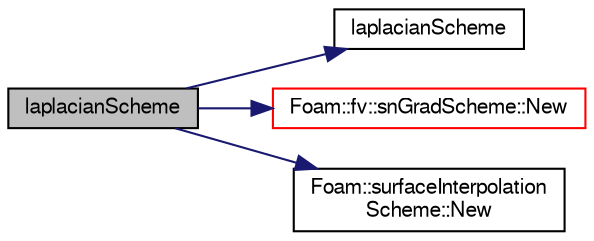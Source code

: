 digraph "laplacianScheme"
{
  bgcolor="transparent";
  edge [fontname="FreeSans",fontsize="10",labelfontname="FreeSans",labelfontsize="10"];
  node [fontname="FreeSans",fontsize="10",shape=record];
  rankdir="LR";
  Node5 [label="laplacianScheme",height=0.2,width=0.4,color="black", fillcolor="grey75", style="filled", fontcolor="black"];
  Node5 -> Node6 [color="midnightblue",fontsize="10",style="solid",fontname="FreeSans"];
  Node6 [label="laplacianScheme",height=0.2,width=0.4,color="black",URL="$a22582.html#a46a7e53115198005afce618837355f98",tooltip="Disallow copy construct. "];
  Node5 -> Node7 [color="midnightblue",fontsize="10",style="solid",fontname="FreeSans"];
  Node7 [label="Foam::fv::snGradScheme::New",height=0.2,width=0.4,color="red",URL="$a22610.html#adc12ff65e667931ca7187bb66656924a",tooltip="Return new tmp interpolation scheme. "];
  Node5 -> Node55 [color="midnightblue",fontsize="10",style="solid",fontname="FreeSans"];
  Node55 [label="Foam::surfaceInterpolation\lScheme::New",height=0.2,width=0.4,color="black",URL="$a23278.html#a4228053a08db320a1a8c647eedfc41b0",tooltip="Return new tmp interpolation scheme. "];
}
